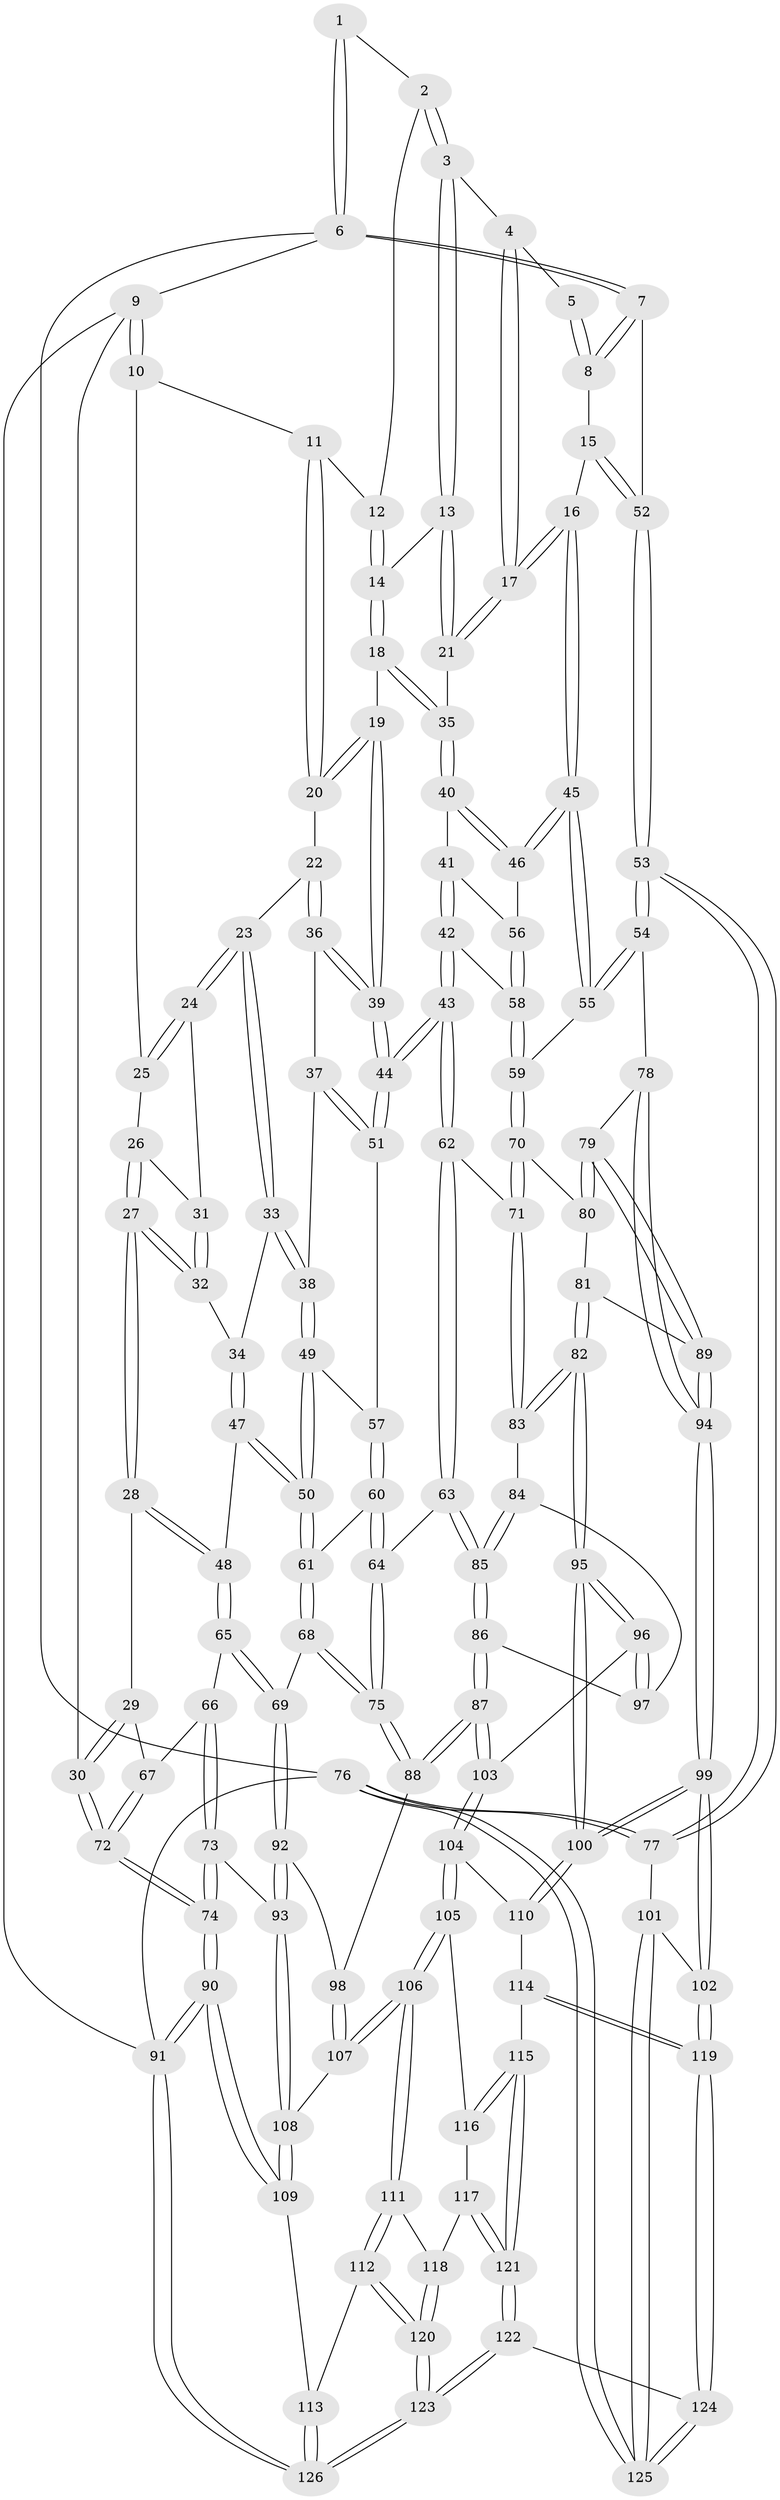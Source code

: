 // coarse degree distribution, {13: 0.011363636363636364, 4: 0.3522727272727273, 3: 0.022727272727272728, 5: 0.38636363636363635, 6: 0.2159090909090909, 7: 0.011363636363636364}
// Generated by graph-tools (version 1.1) at 2025/21/03/04/25 18:21:18]
// undirected, 126 vertices, 312 edges
graph export_dot {
graph [start="1"]
  node [color=gray90,style=filled];
  1 [pos="+1+0"];
  2 [pos="+0.7449977125056069+0"];
  3 [pos="+0.7799189799754004+0.021049845322922894"];
  4 [pos="+0.8847393067565075+0.040362917200205246"];
  5 [pos="+0.9542097802634586+0"];
  6 [pos="+1+0"];
  7 [pos="+1+0.11443506683652824"];
  8 [pos="+0.9450369411561217+0.07174860930823865"];
  9 [pos="+0+0"];
  10 [pos="+0.002907167699266141+0"];
  11 [pos="+0.4804607287249559+0"];
  12 [pos="+0.6132099414888433+0"];
  13 [pos="+0.7801172379068461+0.027921507228188244"];
  14 [pos="+0.658800303903978+0.10743531712569958"];
  15 [pos="+0.8707940773363306+0.17239366951924365"];
  16 [pos="+0.8641249032098351+0.17434287127171127"];
  17 [pos="+0.8594064281264765+0.17024137245039525"];
  18 [pos="+0.6521310080362657+0.1471142101311842"];
  19 [pos="+0.59547414932314+0.1563888605974075"];
  20 [pos="+0.4540652179371371+0"];
  21 [pos="+0.8303138412374158+0.1561419993629487"];
  22 [pos="+0.3914988470774627+0.09070995917145977"];
  23 [pos="+0.38417948136193686+0.0940427731395624"];
  24 [pos="+0.2935594115802683+0.10180050686557877"];
  25 [pos="+0.14689531366248365+0"];
  26 [pos="+0.1788273418229125+0.07086041634428204"];
  27 [pos="+0.16365277251515375+0.191618833411659"];
  28 [pos="+0.09847807468852054+0.2305873067535619"];
  29 [pos="+0.06361017629945492+0.2283447380581385"];
  30 [pos="+0+0.1280221712491014"];
  31 [pos="+0.280851549481676+0.1129240187219709"];
  32 [pos="+0.2267676464285827+0.17675623563794915"];
  33 [pos="+0.33227920950709605+0.23272960195850614"];
  34 [pos="+0.29811259556691244+0.23613351911145639"];
  35 [pos="+0.6842283583885574+0.16952127544911594"];
  36 [pos="+0.46909144070093506+0.20595316369953007"];
  37 [pos="+0.4584343743101651+0.21829500474504052"];
  38 [pos="+0.37624417792601245+0.2669923172218134"];
  39 [pos="+0.5344917293520324+0.2157487365469846"];
  40 [pos="+0.6873252307600242+0.24529220488582362"];
  41 [pos="+0.6805162576784911+0.2637325948978204"];
  42 [pos="+0.6451298812386905+0.3396837821879878"];
  43 [pos="+0.5981956856374291+0.3823304060599304"];
  44 [pos="+0.568831082683678+0.3289186579660043"];
  45 [pos="+0.8627207194327481+0.24392540264203247"];
  46 [pos="+0.7828121505044972+0.2816466787665484"];
  47 [pos="+0.27108750470456633+0.30533733441419086"];
  48 [pos="+0.17877186376769152+0.31116368704142505"];
  49 [pos="+0.3760970324137925+0.27323004383017335"];
  50 [pos="+0.3304014167200065+0.3647863096568406"];
  51 [pos="+0.45404280268341046+0.3078751514478344"];
  52 [pos="+1+0.16456838721551126"];
  53 [pos="+1+0.41427357806458703"];
  54 [pos="+1+0.4139861797584869"];
  55 [pos="+0.8855465068693343+0.2941661675749318"];
  56 [pos="+0.7620717757719967+0.3117989459815053"];
  57 [pos="+0.4352122333965789+0.32661457697071206"];
  58 [pos="+0.7514077963167269+0.33307935682414547"];
  59 [pos="+0.8123682545677556+0.4217200240798202"];
  60 [pos="+0.43039109663122516+0.387638824390477"];
  61 [pos="+0.3382512661502195+0.4034118354596155"];
  62 [pos="+0.5959015209490413+0.3977141255855456"];
  63 [pos="+0.5711961220660812+0.42612455394769333"];
  64 [pos="+0.534607434299258+0.43046762152620643"];
  65 [pos="+0.2079341291720945+0.4676476091368219"];
  66 [pos="+0.09929755774367294+0.4362753330019701"];
  67 [pos="+0.0870763764127988+0.42550840847769783"];
  68 [pos="+0.30081160623854064+0.4651866476495737"];
  69 [pos="+0.22605973577769306+0.48808003820201123"];
  70 [pos="+0.8112313393432986+0.43046074341332635"];
  71 [pos="+0.734442942630536+0.451919488547666"];
  72 [pos="+0+0.4486509088840264"];
  73 [pos="+0.008730313145489891+0.5762730788203122"];
  74 [pos="+0+0.5553862224519912"];
  75 [pos="+0.40606006331892724+0.5467105676149137"];
  76 [pos="+1+1"];
  77 [pos="+1+0.7957431076578606"];
  78 [pos="+1+0.449953714286194"];
  79 [pos="+0.9929984091204676+0.46277614307833964"];
  80 [pos="+0.8181844516491538+0.4371978492369313"];
  81 [pos="+0.8298037432913581+0.5081774336272095"];
  82 [pos="+0.7815591872843647+0.5813056381494642"];
  83 [pos="+0.7236209624720161+0.5502445495259025"];
  84 [pos="+0.7095878813434753+0.5574274051676086"];
  85 [pos="+0.5930744138625387+0.5580636456362085"];
  86 [pos="+0.5698449317183405+0.6256048770656083"];
  87 [pos="+0.5499054572478016+0.6672269664928625"];
  88 [pos="+0.41792352650413783+0.5960932102586762"];
  89 [pos="+0.9007358794478674+0.5644554183170323"];
  90 [pos="+0+1"];
  91 [pos="+0+1"];
  92 [pos="+0.1946391039576656+0.5743621635439452"];
  93 [pos="+0.16728861397308037+0.6338359776900842"];
  94 [pos="+0.8851266096733662+0.739781861117812"];
  95 [pos="+0.848251495294993+0.7381082185994058"];
  96 [pos="+0.7331498253442472+0.686424000186712"];
  97 [pos="+0.7031758435585467+0.6149664598180541"];
  98 [pos="+0.4058081645360308+0.6064253275264806"];
  99 [pos="+0.882147775753082+0.7645745604277489"];
  100 [pos="+0.8702733521817+0.7593655893244814"];
  101 [pos="+0.9104637561238805+0.7862208610624531"];
  102 [pos="+0.9019815017141639+0.7829383512790827"];
  103 [pos="+0.5510455306372778+0.6720636334878848"];
  104 [pos="+0.5464967764893922+0.6998035269777485"];
  105 [pos="+0.5244886702946594+0.7503754613747514"];
  106 [pos="+0.3244827755523265+0.7723405645482498"];
  107 [pos="+0.29100549289297034+0.7314160070959734"];
  108 [pos="+0.18343343051024985+0.69066182029286"];
  109 [pos="+0.04609809493252718+0.8702648597344163"];
  110 [pos="+0.7153850414367465+0.7953875279184176"];
  111 [pos="+0.3277581821951212+0.8166614059865314"];
  112 [pos="+0.28266954903806896+0.8960768573036805"];
  113 [pos="+0.21329763675227742+0.9249276660423909"];
  114 [pos="+0.6422085033667351+0.8541202858051616"];
  115 [pos="+0.58196606614996+0.8603228195700737"];
  116 [pos="+0.52787097391887+0.7679976440116809"];
  117 [pos="+0.4368623011230079+0.8862093751262542"];
  118 [pos="+0.3952253437587731+0.8765932071911153"];
  119 [pos="+0.7348222877476713+0.9507904055296715"];
  120 [pos="+0.3577255855644075+1"];
  121 [pos="+0.5385714838429028+1"];
  122 [pos="+0.546581339431535+1"];
  123 [pos="+0.4147082911309356+1"];
  124 [pos="+0.6437215513387157+1"];
  125 [pos="+0.8564782315229723+1"];
  126 [pos="+0.3031667467100437+1"];
  1 -- 2;
  1 -- 6;
  1 -- 6;
  2 -- 3;
  2 -- 3;
  2 -- 12;
  3 -- 4;
  3 -- 13;
  3 -- 13;
  4 -- 5;
  4 -- 17;
  4 -- 17;
  5 -- 8;
  5 -- 8;
  6 -- 7;
  6 -- 7;
  6 -- 9;
  6 -- 76;
  7 -- 8;
  7 -- 8;
  7 -- 52;
  8 -- 15;
  9 -- 10;
  9 -- 10;
  9 -- 30;
  9 -- 91;
  10 -- 11;
  10 -- 25;
  11 -- 12;
  11 -- 20;
  11 -- 20;
  12 -- 14;
  12 -- 14;
  13 -- 14;
  13 -- 21;
  13 -- 21;
  14 -- 18;
  14 -- 18;
  15 -- 16;
  15 -- 52;
  15 -- 52;
  16 -- 17;
  16 -- 17;
  16 -- 45;
  16 -- 45;
  17 -- 21;
  17 -- 21;
  18 -- 19;
  18 -- 35;
  18 -- 35;
  19 -- 20;
  19 -- 20;
  19 -- 39;
  19 -- 39;
  20 -- 22;
  21 -- 35;
  22 -- 23;
  22 -- 36;
  22 -- 36;
  23 -- 24;
  23 -- 24;
  23 -- 33;
  23 -- 33;
  24 -- 25;
  24 -- 25;
  24 -- 31;
  25 -- 26;
  26 -- 27;
  26 -- 27;
  26 -- 31;
  27 -- 28;
  27 -- 28;
  27 -- 32;
  27 -- 32;
  28 -- 29;
  28 -- 48;
  28 -- 48;
  29 -- 30;
  29 -- 30;
  29 -- 67;
  30 -- 72;
  30 -- 72;
  31 -- 32;
  31 -- 32;
  32 -- 34;
  33 -- 34;
  33 -- 38;
  33 -- 38;
  34 -- 47;
  34 -- 47;
  35 -- 40;
  35 -- 40;
  36 -- 37;
  36 -- 39;
  36 -- 39;
  37 -- 38;
  37 -- 51;
  37 -- 51;
  38 -- 49;
  38 -- 49;
  39 -- 44;
  39 -- 44;
  40 -- 41;
  40 -- 46;
  40 -- 46;
  41 -- 42;
  41 -- 42;
  41 -- 56;
  42 -- 43;
  42 -- 43;
  42 -- 58;
  43 -- 44;
  43 -- 44;
  43 -- 62;
  43 -- 62;
  44 -- 51;
  44 -- 51;
  45 -- 46;
  45 -- 46;
  45 -- 55;
  45 -- 55;
  46 -- 56;
  47 -- 48;
  47 -- 50;
  47 -- 50;
  48 -- 65;
  48 -- 65;
  49 -- 50;
  49 -- 50;
  49 -- 57;
  50 -- 61;
  50 -- 61;
  51 -- 57;
  52 -- 53;
  52 -- 53;
  53 -- 54;
  53 -- 54;
  53 -- 77;
  53 -- 77;
  54 -- 55;
  54 -- 55;
  54 -- 78;
  55 -- 59;
  56 -- 58;
  56 -- 58;
  57 -- 60;
  57 -- 60;
  58 -- 59;
  58 -- 59;
  59 -- 70;
  59 -- 70;
  60 -- 61;
  60 -- 64;
  60 -- 64;
  61 -- 68;
  61 -- 68;
  62 -- 63;
  62 -- 63;
  62 -- 71;
  63 -- 64;
  63 -- 85;
  63 -- 85;
  64 -- 75;
  64 -- 75;
  65 -- 66;
  65 -- 69;
  65 -- 69;
  66 -- 67;
  66 -- 73;
  66 -- 73;
  67 -- 72;
  67 -- 72;
  68 -- 69;
  68 -- 75;
  68 -- 75;
  69 -- 92;
  69 -- 92;
  70 -- 71;
  70 -- 71;
  70 -- 80;
  71 -- 83;
  71 -- 83;
  72 -- 74;
  72 -- 74;
  73 -- 74;
  73 -- 74;
  73 -- 93;
  74 -- 90;
  74 -- 90;
  75 -- 88;
  75 -- 88;
  76 -- 77;
  76 -- 77;
  76 -- 125;
  76 -- 125;
  76 -- 91;
  77 -- 101;
  78 -- 79;
  78 -- 94;
  78 -- 94;
  79 -- 80;
  79 -- 80;
  79 -- 89;
  79 -- 89;
  80 -- 81;
  81 -- 82;
  81 -- 82;
  81 -- 89;
  82 -- 83;
  82 -- 83;
  82 -- 95;
  82 -- 95;
  83 -- 84;
  84 -- 85;
  84 -- 85;
  84 -- 97;
  85 -- 86;
  85 -- 86;
  86 -- 87;
  86 -- 87;
  86 -- 97;
  87 -- 88;
  87 -- 88;
  87 -- 103;
  87 -- 103;
  88 -- 98;
  89 -- 94;
  89 -- 94;
  90 -- 91;
  90 -- 91;
  90 -- 109;
  90 -- 109;
  91 -- 126;
  91 -- 126;
  92 -- 93;
  92 -- 93;
  92 -- 98;
  93 -- 108;
  93 -- 108;
  94 -- 99;
  94 -- 99;
  95 -- 96;
  95 -- 96;
  95 -- 100;
  95 -- 100;
  96 -- 97;
  96 -- 97;
  96 -- 103;
  98 -- 107;
  98 -- 107;
  99 -- 100;
  99 -- 100;
  99 -- 102;
  99 -- 102;
  100 -- 110;
  100 -- 110;
  101 -- 102;
  101 -- 125;
  101 -- 125;
  102 -- 119;
  102 -- 119;
  103 -- 104;
  103 -- 104;
  104 -- 105;
  104 -- 105;
  104 -- 110;
  105 -- 106;
  105 -- 106;
  105 -- 116;
  106 -- 107;
  106 -- 107;
  106 -- 111;
  106 -- 111;
  107 -- 108;
  108 -- 109;
  108 -- 109;
  109 -- 113;
  110 -- 114;
  111 -- 112;
  111 -- 112;
  111 -- 118;
  112 -- 113;
  112 -- 120;
  112 -- 120;
  113 -- 126;
  113 -- 126;
  114 -- 115;
  114 -- 119;
  114 -- 119;
  115 -- 116;
  115 -- 116;
  115 -- 121;
  115 -- 121;
  116 -- 117;
  117 -- 118;
  117 -- 121;
  117 -- 121;
  118 -- 120;
  118 -- 120;
  119 -- 124;
  119 -- 124;
  120 -- 123;
  120 -- 123;
  121 -- 122;
  121 -- 122;
  122 -- 123;
  122 -- 123;
  122 -- 124;
  123 -- 126;
  123 -- 126;
  124 -- 125;
  124 -- 125;
}
